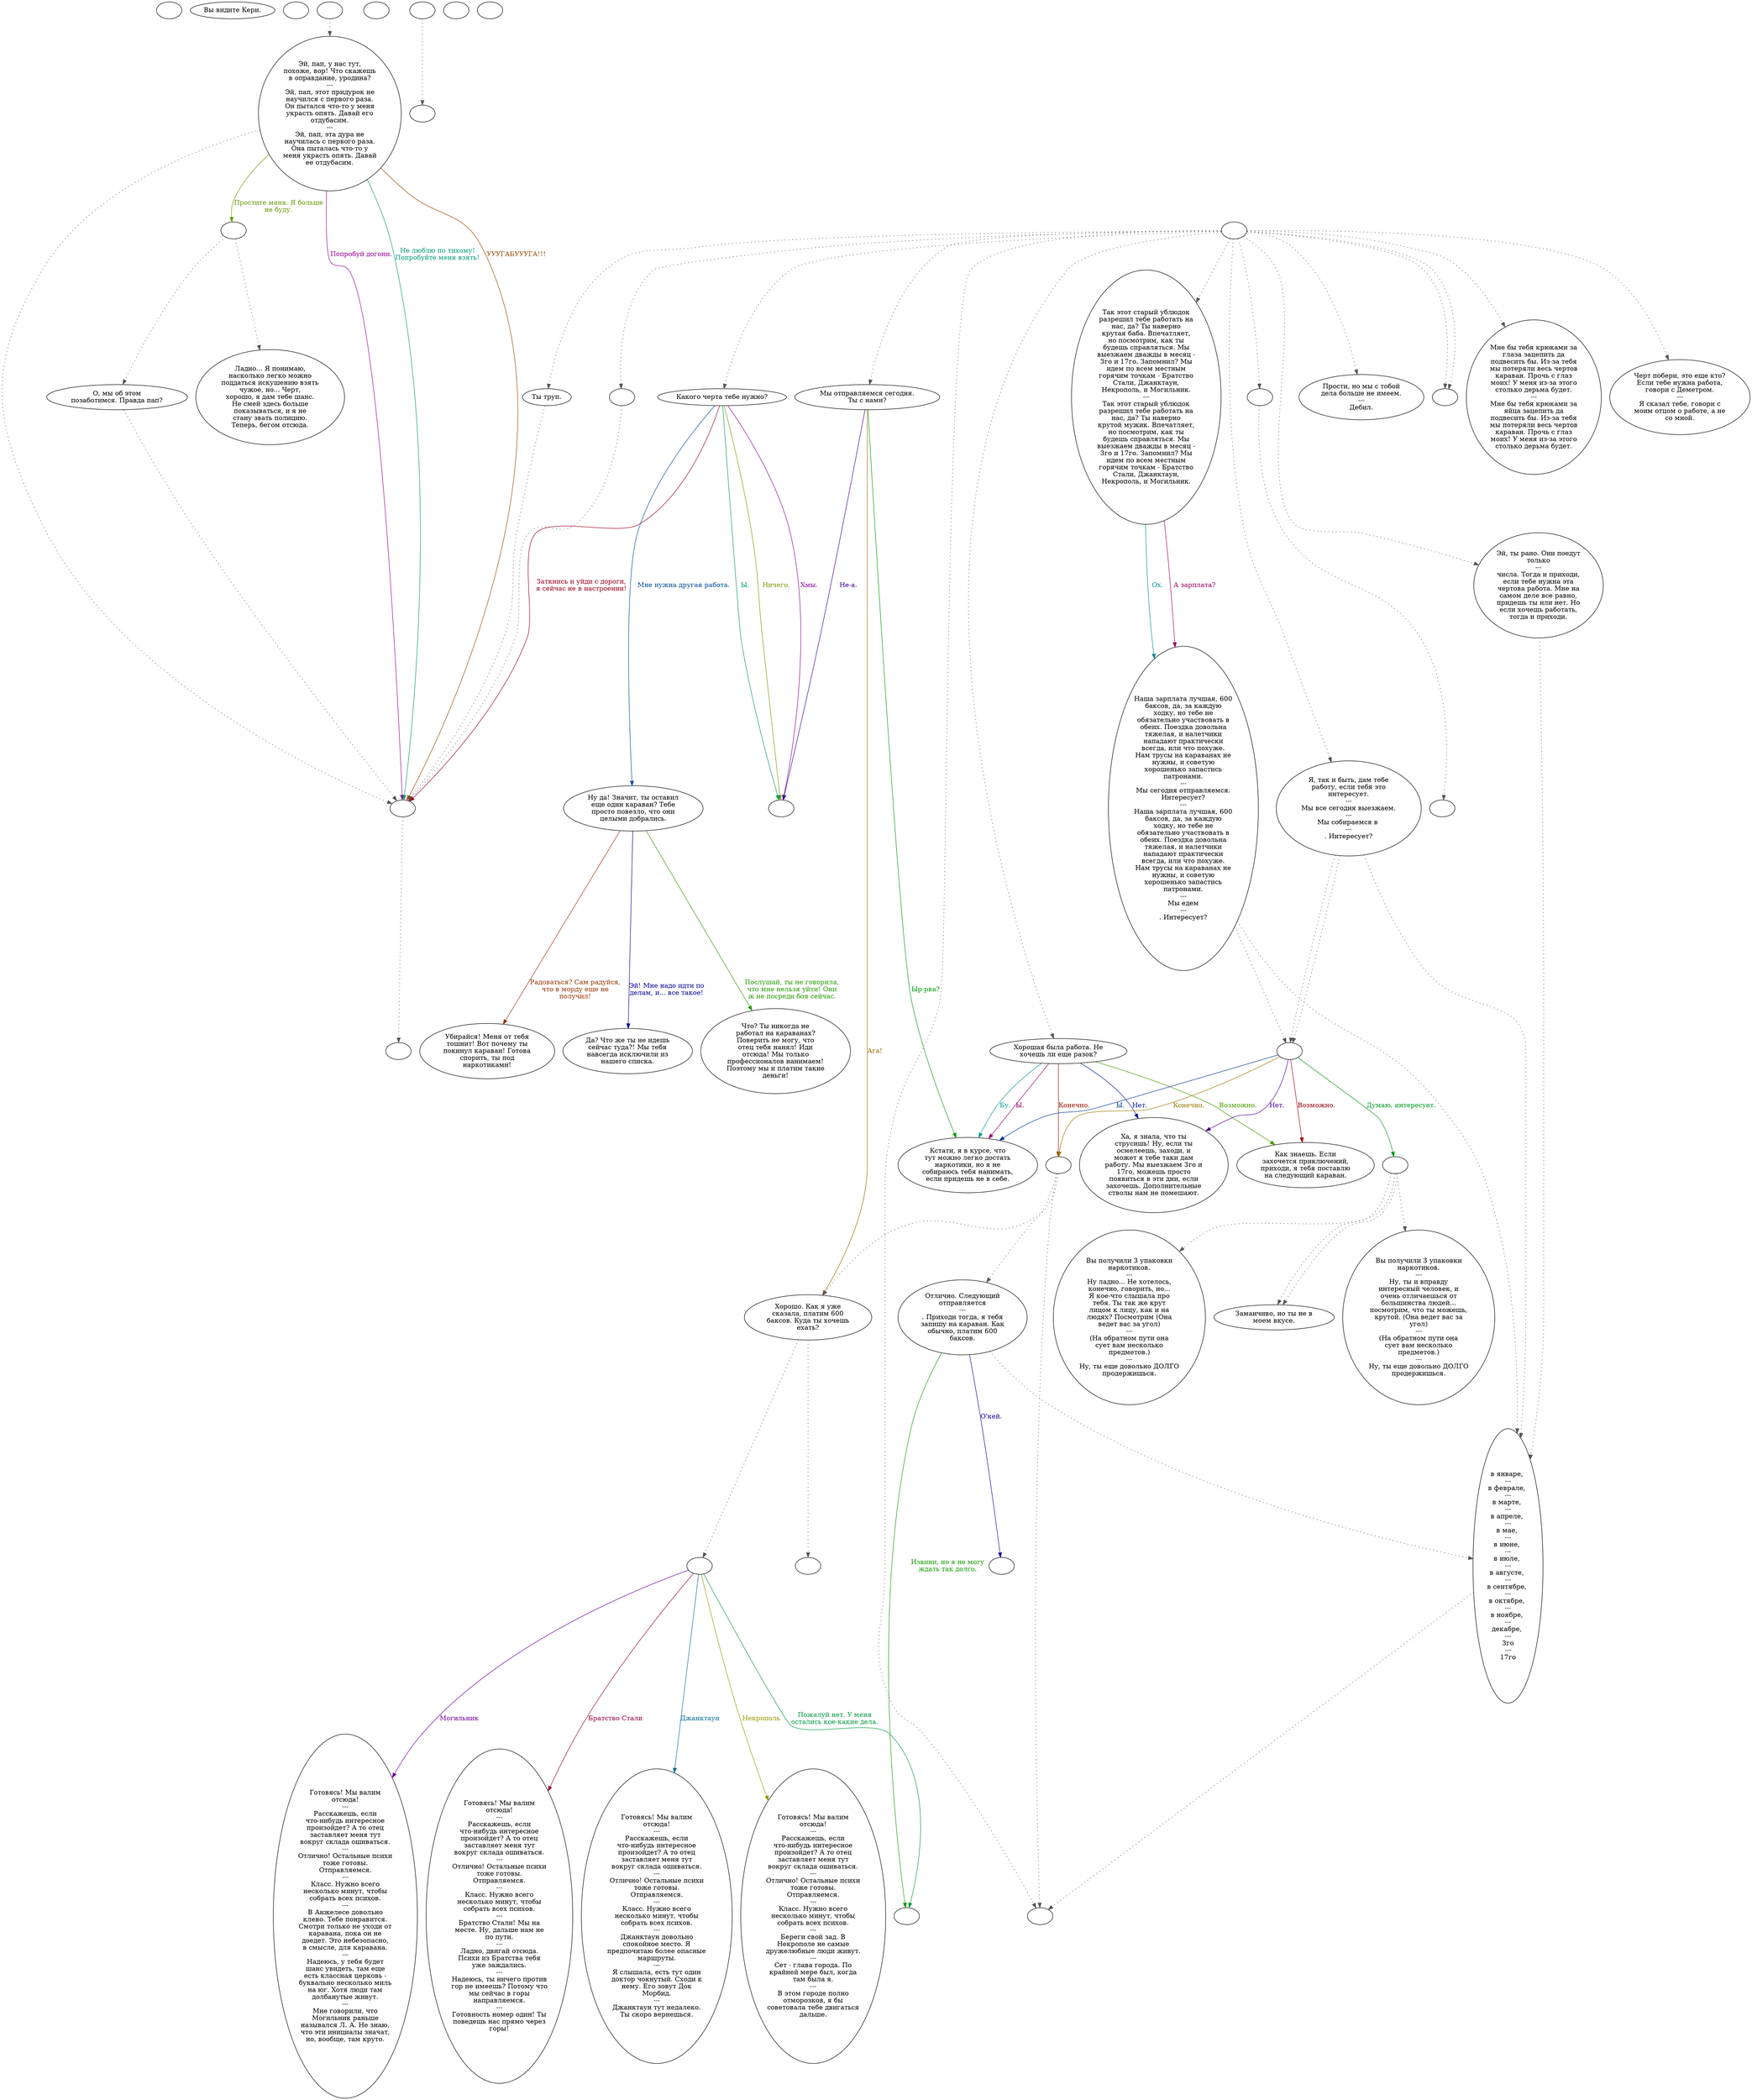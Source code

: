 digraph keri {
  "start" [style=filled       fillcolor="#FFFFFF"       color="#000000"]
  "start" [label=""]
  "look_at_p_proc" [style=filled       fillcolor="#FFFFFF"       color="#000000"]
  "look_at_p_proc" [label="Вы видите Кери."]
  "critter_p_proc" [style=filled       fillcolor="#FFFFFF"       color="#000000"]
  "critter_p_proc" [label=""]
  "pickup_p_proc" [style=filled       fillcolor="#FFFFFF"       color="#000000"]
  "pickup_p_proc" -> "Keri10" [style=dotted color="#555555"]
  "pickup_p_proc" [label=""]
  "talk_p_proc" [style=filled       fillcolor="#FFFFFF"       color="#000000"]
  "talk_p_proc" -> "get_reaction" [style=dotted color="#555555"]
  "talk_p_proc" -> "RecalcDate" [style=dotted color="#555555"]
  "talk_p_proc" -> "Keri13" [style=dotted color="#555555"]
  "talk_p_proc" -> "Keri14" [style=dotted color="#555555"]
  "talk_p_proc" -> "Keri15" [style=dotted color="#555555"]
  "talk_p_proc" -> "BottomReact" [style=dotted color="#555555"]
  "talk_p_proc" -> "Keri19" [style=dotted color="#555555"]
  "talk_p_proc" -> "BottomReact" [style=dotted color="#555555"]
  "talk_p_proc" -> "Keri35" [style=dotted color="#555555"]
  "talk_p_proc" -> "Keri00" [style=dotted color="#555555"]
  "talk_p_proc" -> "Keri27" [style=dotted color="#555555"]
  "talk_p_proc" -> "Keri01" [style=dotted color="#555555"]
  "talk_p_proc" -> "Keri03" [style=dotted color="#555555"]
  "talk_p_proc" -> "Keri28" [style=dotted color="#555555"]
  "talk_p_proc" -> "Keri29" [style=dotted color="#555555"]
  "talk_p_proc" [label=""]
  "destroy_p_proc" [style=filled       fillcolor="#FFFFFF"       color="#000000"]
  "destroy_p_proc" [label=""]
  "timed_event_p_proc" [style=filled       fillcolor="#FFFFFF"       color="#000000"]
  "timed_event_p_proc" -> "SendAroundHouse" [style=dotted color="#555555"]
  "timed_event_p_proc" [label=""]
  "damage_p_proc" [style=filled       fillcolor="#FFFFFF"       color="#000000"]
  "damage_p_proc" [label=""]
  "map_enter_p_proc" [style=filled       fillcolor="#FFFFFF"       color="#000000"]
  "map_enter_p_proc" [label=""]
  "combat" [style=filled       fillcolor="#FFFFFF"       color="#000000"]
  "combat" [label=""]
  "Keri00" [style=filled       fillcolor="#FFFFFF"       color="#000000"]
  "Keri00" [label="Черт побери, это еще кто?\nЕсли тебе нужна работа,\nговори с Деметром.\n---\nЯ сказал тебе, говори с\nмоим отцом о работе, а не\nсо мной."]
  "Keri01" [style=filled       fillcolor="#FFFFFF"       color="#000000"]
  "Keri01" [label="Так этот старый ублюдок\nразрешил тебе работать на\nнас, да? Ты наверно\nкрутая баба. Впечатляет,\nно посмотрим, как ты\nбудешь справляться. Мы\nвыезжаем дважды в месяц -\n3го и 17го. Запомнил? Мы\nидем по всем местным\nгорячим точкам - Братство\nСтали, Джанктаун,\nНекрополь, и Могильник.\n---\nТак этот старый ублюдок\nразрешил тебе работать на\nнас, да? Ты наверно\nкрутой мужик. Впечатляет,\nно посмотрим, как ты\nбудешь справляться. Мы\nвыезжаем дважды в месяц -\n3го и 17го. Запомнил? Мы\nидем по всем местным\nгорячим точкам - Братство\nСтали, Джанктаун,\nНекрополь, и Могильник."]
  "Keri01" -> "Keri02" [label="А зарплата?" color="#99005F" fontcolor="#99005F"]
  "Keri01" -> "Keri02" [label="Ох." color="#008C99" fontcolor="#008C99"]
  "Keri02" [style=filled       fillcolor="#FFFFFF"       color="#000000"]
  "Keri02" -> "RecalcDateString" [style=dotted color="#555555"]
  "Keri02" -> "Keri04" [style=dotted color="#555555"]
  "Keri02" [label="Наша зарплата лучшая, 600\nбаксов, да, за каждую\nходку, но тебе не\nобязательно участвовать в\nобеих. Поездка довольна\nтяжелая, и налетчики\nнападают практически\nвсегда, или что похуже.\nНам трусы на караванах не\nнужны, и советую\nхорошенько запастись\nпатронами.\n---\nМы сегодня отправляемся.\nИнтересует?\n---\nНаша зарплата лучшая, 600\nбаксов, да, за каждую\nходку, но тебе не\nобязательно участвовать в\nобеих. Поездка довольна\nтяжелая, и налетчики\nнападают практически\nвсегда, или что похуже.\nНам трусы на караванах не\nнужны, и советую\nхорошенько запастись\nпатронами.\n---\n Мы едем \n---\n. Интересует?"]
  "Keri03" [style=filled       fillcolor="#FFFFFF"       color="#000000"]
  "Keri03" -> "RecalcDateString" [style=dotted color="#555555"]
  "Keri03" -> "Keri04" [style=dotted color="#555555"]
  "Keri03" -> "Keri04" [style=dotted color="#555555"]
  "Keri03" [label="Я, так и быть, дам тебе\nработу, если тебя это\nинтересует.\n---\nМы все сегодня выезжаем.\n---\nМы собираемся в \n---\n. Интересует?"]
  "Keri04" [style=filled       fillcolor="#FFFFFF"       color="#000000"]
  "Keri04" [label=""]
  "Keri04" -> "Keri04a" [label="Конечно." color="#997A00" fontcolor="#997A00"]
  "Keri04" -> "Keri05" [label="Нет." color="#4D0099" fontcolor="#4D0099"]
  "Keri04" -> "Keri04b" [label="Думаю, интересует." color="#009921" fontcolor="#009921"]
  "Keri04" -> "Keri06" [label="Возможно." color="#99000C" fontcolor="#99000C"]
  "Keri04" -> "Keri07" [label="Ы." color="#003999" fontcolor="#003999"]
  "Keri04a" [style=filled       fillcolor="#FFFFFF"       color="#000000"]
  "Keri04a" -> "RecalcDate" [style=dotted color="#555555"]
  "Keri04a" -> "Keri17" [style=dotted color="#555555"]
  "Keri04a" -> "Keri18" [style=dotted color="#555555"]
  "Keri04a" [label=""]
  "Keri04b" [style=filled       fillcolor="#FFFFFF"       color="#000000"]
  "Keri04b" -> "Keri08" [style=dotted color="#555555"]
  "Keri04b" -> "Keri16" [style=dotted color="#555555"]
  "Keri04b" -> "Keri09" [style=dotted color="#555555"]
  "Keri04b" -> "Keri16" [style=dotted color="#555555"]
  "Keri04b" [label=""]
  "Keri05" [style=filled       fillcolor="#FFFFFF"       color="#000000"]
  "Keri05" [label="Ха, я знала, что ты\nструсишь! Ну, если ты\nосмелеешь, заходи, и\nможет я тебе таки дам\nработу. Мы выезжаем 3го и\n17го, можешь просто\nпоявиться в эти дни, если\nзахочешь. Дополнительные\nстволы нам не помешают."]
  "Keri06" [style=filled       fillcolor="#FFFFFF"       color="#000000"]
  "Keri06" [label="Как знаешь. Если\nзахочется приключений,\nприходи, я тебя поставлю\nна следующий караван."]
  "Keri07" [style=filled       fillcolor="#FFFFFF"       color="#000000"]
  "Keri07" [label="Кстати, я в курсе, что\nтут можно легко достать\nнаркотики, но я не\nсобираюсь тебя нанимать,\nесли придешь не в себе."]
  "Keri08" [style=filled       fillcolor="#FFFFFF"       color="#000000"]
  "Keri08" [label="Вы получили 3 упаковки\nнаркотиков.\n---\nНу ладно... Не хотелось,\nконечно, говорить, но...\nЯ кое-что слышала про\nтебя. Ты так же крут\nлицом к лицу, как и на\nлюдях? Посмотрим (Она\nведет вас за угол)\n---\n(На обратном пути она\nсует вам несколько\nпредметов.)\n---\nНу, ты еще довольно ДОЛГО\nпродержишься."]
  "Keri09" [style=filled       fillcolor="#FFFFFF"       color="#000000"]
  "Keri09" [label="Вы получили 3 упаковки\nнаркотиков.\n---\nНу, ты и вправду\nинтересный человек, и\nочень отличаешься от\nбольшинства людей...\nпосмотрим, что ты можешь,\nкрутой. (Она ведет вас за\nугол)\n---\n(На обратном пути она\nсует вам несколько\nпредметов.)\n---\nНу, ты еще довольно ДОЛГО\nпродержишься."]
  "Keri10" [style=filled       fillcolor="#FFFFFF"       color="#000000"]
  "Keri10" -> "KeriCombat" [style=dotted color="#555555"]
  "Keri10" [label="Эй, пап, у нас тут,\nпохоже, вор! Что скажешь\nв оправдание, уродина?\n---\nЭй, пап, этот придурок не\nнаучился с первого раза.\nОн пытался что-то у меня\nукрасть опять. Давай его\nотдубасим.\n---\nЭй, пап, эта дура не\nнаучилась с первого раза.\nОна пыталась что-то у\nменя украсть опять. Давай\nее отдубасим."]
  "Keri10" -> "Keri10a" [label="Простите меня. Я больше\nне буду." color="#659900" fontcolor="#659900"]
  "Keri10" -> "KeriCombat" [label="Попробуй догони." color="#990092" fontcolor="#990092"]
  "Keri10" -> "KeriCombat" [label="Не люблю по тихому!\nПопробуйте меня взять!" color="#009973" fontcolor="#009973"]
  "Keri10" -> "KeriCombat" [label="УУУГАБУУУГА!!!" color="#994700" fontcolor="#994700"]
  "Keri10a" [style=filled       fillcolor="#FFFFFF"       color="#000000"]
  "Keri10a" -> "Keri11" [style=dotted color="#555555"]
  "Keri10a" -> "Keri12" [style=dotted color="#555555"]
  "Keri10a" [label=""]
  "Keri11" [style=filled       fillcolor="#FFFFFF"       color="#000000"]
  "Keri11" [label="Ладно... Я понимаю,\nнасколько легко можно\nподдаться искушению взять\nчужое, но... Черт,\nхорошо, я дам тебе шанс.\nНе смей здесь больше\nпоказываться, и я не\nстану звать полицию.\nТеперь, бегом отсюда."]
  "Keri12" [style=filled       fillcolor="#FFFFFF"       color="#000000"]
  "Keri12" -> "KeriCombat" [style=dotted color="#555555"]
  "Keri12" [label="О, мы об этом\nпозаботимся. Правда пап?"]
  "Keri13" [style=filled       fillcolor="#FFFFFF"       color="#000000"]
  "Keri13" -> "KeriCombat" [style=dotted color="#555555"]
  "Keri13" [label="Ты труп."]
  "Keri14" [style=filled       fillcolor="#FFFFFF"       color="#000000"]
  "Keri14" -> "KeriCombat" [style=dotted color="#555555"]
  "Keri14" [label=""]
  "Keri15" [style=filled       fillcolor="#FFFFFF"       color="#000000"]
  "Keri15" [label="Прости, но мы с тобой\nдела больше не имеем.\n---\nДебил."]
  "Keri16" [style=filled       fillcolor="#FFFFFF"       color="#000000"]
  "Keri16" [label="Заманчиво, но ты не в\nмоем вкусе."]
  "Keri17" [style=filled       fillcolor="#FFFFFF"       color="#000000"]
  "Keri17" -> "Keri33" [style=dotted color="#555555"]
  "Keri17" -> "Keri20" [style=dotted color="#555555"]
  "Keri17" [label="Хорошо. Как я уже\nсказала, платим 600\nбаксов. Куда ты хочешь\nехать?"]
  "Keri18" [style=filled       fillcolor="#FFFFFF"       color="#000000"]
  "Keri18" -> "RecalcDateString" [style=dotted color="#555555"]
  "Keri18" [label="Отлично. Следующий\nотправляется\n---\n. Приходи тогда, я тебя\nзапишу на караван. Как\nобычно, платим 600\nбаксов."]
  "Keri18" -> "Keri30" [label="О'кей. " color="#1A0099" fontcolor="#1A0099"]
  "Keri18" -> "Keri34" [label="Извини, но я не могу\nждать так долго." color="#139900" fontcolor="#139900"]
  "Keri19" [style=filled       fillcolor="#FFFFFF"       color="#000000"]
  "Keri19" [label="Мне бы тебя крюками за\nглаза зацепить да\nподвесить бы. Из-за тебя\nмы потеряли весь чертов\nкараван. Прочь с глаз\nмоих! У меня из-за этого\nстолько дерьма будет.\n---\nМне бы тебя крюками за\nяйца зацепить да\nподвесить бы. Из-за тебя\nмы потеряли весь чертов\nкараван. Прочь с глаз\nмоих! У меня из-за этого\nстолько дерьма будет."]
  "Keri20" [style=filled       fillcolor="#FFFFFF"       color="#000000"]
  "Keri20" [label=""]
  "Keri20" -> "Keri21a" [label="Братство Стали" color="#99003F" fontcolor="#99003F"]
  "Keri20" -> "Keri21b" [label="Джанктаун" color="#006C99" fontcolor="#006C99"]
  "Keri20" -> "Keri21c" [label="Некрополь" color="#999900" fontcolor="#999900"]
  "Keri20" -> "Keri21d" [label="Могильник" color="#6D0099" fontcolor="#6D0099"]
  "Keri20" -> "Keri34" [label="Пожалуй нет. У меня\nостались кое-какие дела." color="#009940" fontcolor="#009940"]
  "Keri21a" [style=filled       fillcolor="#FFFFFF"       color="#000000"]
  "Keri21a" [label="Готовясь! Мы валим\nотсюда!\n---\nРасскажешь, если\nчто-нибудь интересное\nпроизойдет? А то отец\nзаставляет меня тут\nвокруг склада ошиваться.\n---\nОтлично! Остальные психи\nтоже готовы.\nОтправляемся.\n---\nКласс. Нужно всего\nнесколько минут, чтобы\nсобрать всех психов.\n---\nБратство Стали! Мы на\nместе. Ну, дальше нам не\nпо пути.\n---\nЛадно, двигай отсюда.\nПсихи из Братства тебя\nуже заждались.\n---\nНадеюсь, ты ничего против\nгор не имеешь? Потому что\nмы сейчас в горы\nнаправляемся.\n---\nГотовность номер один! Ты\nповедешь нас прямо через\nгоры!"]
  "Keri21b" [style=filled       fillcolor="#FFFFFF"       color="#000000"]
  "Keri21b" [label="Готовясь! Мы валим\nотсюда!\n---\nРасскажешь, если\nчто-нибудь интересное\nпроизойдет? А то отец\nзаставляет меня тут\nвокруг склада ошиваться.\n---\nОтлично! Остальные психи\nтоже готовы.\nОтправляемся.\n---\nКласс. Нужно всего\nнесколько минут, чтобы\nсобрать всех психов.\n---\nДжанктаун довольно\nспокойное место. Я\nпредпочитаю более опасные\nмаршруты.\n---\nЯ слышала, есть тут один\nдоктор чокнутый. Сходи к\nнему. Его зовут Док\nМорбид.\n---\nДжанктаун тут недалеко.\nТы скоро вернешься."]
  "Keri21c" [style=filled       fillcolor="#FFFFFF"       color="#000000"]
  "Keri21c" [label="Готовясь! Мы валим\nотсюда!\n---\nРасскажешь, если\nчто-нибудь интересное\nпроизойдет? А то отец\nзаставляет меня тут\nвокруг склада ошиваться.\n---\nОтлично! Остальные психи\nтоже готовы.\nОтправляемся.\n---\nКласс. Нужно всего\nнесколько минут, чтобы\nсобрать всех психов.\n---\nБереги свой зад. В\nНекрополе не самые\nдружелюбные люди живут.\n---\nСет - глава города. По\nкрайней мере был, когда\nтам была я.\n---\nВ этом городе полно\nотморозков, я бы\nсоветовала тебе двигаться\nдальше."]
  "Keri21d" [style=filled       fillcolor="#FFFFFF"       color="#000000"]
  "Keri21d" [label="Готовясь! Мы валим\nотсюда!\n---\nРасскажешь, если\nчто-нибудь интересное\nпроизойдет? А то отец\nзаставляет меня тут\nвокруг склада ошиваться.\n---\nОтлично! Остальные психи\nтоже готовы.\nОтправляемся.\n---\nКласс. Нужно всего\nнесколько минут, чтобы\nсобрать всех психов.\n---\nВ Анжелесе довольно\nклево. Тебе понравится.\nСмотри только не уходи от\nкаравана, пока он не\nдоедет. Это небезопасно,\nв смысле, для каравана.\n---\nНадеюсь, у тебя будет\nшанс увидеть, там еще\nесть классная церковь -\nбуквально несколько миль\nна юг. Хотя люди там\nдолбанутые живут.\n---\nМне говорили, что\nМогильник раньше\nназывался Л. А. Не знаю,\nчто эти инициалы значат,\nно, вообще, там круто."]
  "Keri27" [style=filled       fillcolor="#FFFFFF"       color="#000000"]
  "Keri27" [label="Хорошая была работа. Не\nхочешь ли еще разок?"]
  "Keri27" -> "Keri04a" [label="Конечно." color="#991400" fontcolor="#991400"]
  "Keri27" -> "Keri05" [label="Нет." color="#001999" fontcolor="#001999"]
  "Keri27" -> "Keri06" [label="Возможно." color="#469900" fontcolor="#469900"]
  "Keri27" -> "Keri07" [label="Ы." color="#990072" fontcolor="#990072"]
  "Keri27" -> "Keri07" [label="Бу." color="#009993" fontcolor="#009993"]
  "Keri28" [style=filled       fillcolor="#FFFFFF"       color="#000000"]
  "Keri28" [label="Мы отправляемся сегодня.\nТы с нами?"]
  "Keri28" -> "Keri17" [label="Ага!" color="#996600" fontcolor="#996600"]
  "Keri28" -> "KeriEnd" [label="Не-а." color="#3A0099" fontcolor="#3A0099"]
  "Keri28" -> "Keri07" [label="Ыр-рва?" color="#00990D" fontcolor="#00990D"]
  "Keri29" [style=filled       fillcolor="#FFFFFF"       color="#000000"]
  "Keri29" -> "RecalcDateString" [style=dotted color="#555555"]
  "Keri29" [label="Эй, ты рано. Они поедут\nтолько\n---\nчисла. Тогда и приходи,\nесли тебе нужна эта\nчертова работа. Мне на\nсамом деле все равно,\nпридешь ты или нет. Но\nесли хочешь работать,\nтогда и приходи."]
  "Keri30" [style=filled       fillcolor="#FFFFFF"       color="#000000"]
  "Keri30" [label=""]
  "Keri33" [style=filled       fillcolor="#FFFFFF"       color="#000000"]
  "Keri33" [label=""]
  "Keri34" [style=filled       fillcolor="#FFFFFF"       color="#000000"]
  "Keri34" [label=""]
  "Keri35" [style=filled       fillcolor="#FFFFFF"       color="#000000"]
  "Keri35" [label="Какого черта тебе нужно?"]
  "Keri35" -> "KeriCombat" [label="Заткнись и уйди с дороги,\nя сейчас не в настроении!" color="#990020" fontcolor="#990020"]
  "Keri35" -> "Keri36" [label="Мне нужна другая работа." color="#004C99" fontcolor="#004C99"]
  "Keri35" -> "KeriEnd" [label="Ничего." color="#799900" fontcolor="#799900"]
  "Keri35" -> "KeriEnd" [label="Хмы." color="#8C0099" fontcolor="#8C0099"]
  "Keri35" -> "KeriEnd" [label="Ы." color="#009960" fontcolor="#009960"]
  "Keri36" [style=filled       fillcolor="#FFFFFF"       color="#000000"]
  "Keri36" [label="Ну да! Значит, ты оставил\nеще один караван? Тебе\nпросто повезло, что они\nцелыми добрались."]
  "Keri36" -> "Keri37" [label="Радоваться? Сам радуйся,\nчто в морду еще не\nполучил!" color="#993300" fontcolor="#993300"]
  "Keri36" -> "Keri38" [label="Эй! Мне надо идти по\nделам, и... все такое!" color="#060099" fontcolor="#060099"]
  "Keri36" -> "Keri39" [label="Послушай, ты не говорила,\nчто мне нельзя уйти! Они\nж не посреди боя сейчас." color="#269900" fontcolor="#269900"]
  "Keri37" [style=filled       fillcolor="#FFFFFF"       color="#000000"]
  "Keri37" [label="Убирайся! Меня от тебя\nтошнит! Вот почему ты\nпокинул караван! Готова\nспорить, ты под\nнаркотиками!"]
  "Keri38" [style=filled       fillcolor="#FFFFFF"       color="#000000"]
  "Keri38" [label="Да? Что же ты не идешь\nсейчас туда?! Мы тебя\nнавсегда исключили из\nнашего списка."]
  "Keri39" [style=filled       fillcolor="#FFFFFF"       color="#000000"]
  "Keri39" [label="Что? Ты никогда не\nработал на караванах?\nПоверить не могу, что\nотец тебя нанял! Иди\nотсюда! Мы только\nпрофессионалов нанимаем!\nПоэтому мы и платим такие\nденьги!"]
  "KeriEnd" [style=filled       fillcolor="#FFFFFF"       color="#000000"]
  "KeriEnd" [label=""]
  "KeriCombat" [style=filled       fillcolor="#FFFFFF"       color="#000000"]
  "KeriCombat" -> "combat" [style=dotted color="#555555"]
  "KeriCombat" [label=""]
  "RecalcDate" [style=filled       fillcolor="#FFFFFF"       color="#000000"]
  "RecalcDate" [label=""]
  "RecalcDateString" [style=filled       fillcolor="#FFFFFF"       color="#000000"]
  "RecalcDateString" -> "RecalcDate" [style=dotted color="#555555"]
  "RecalcDateString" [label="в январе, \n---\nв феврале, \n---\nв марте, \n---\nв апреле, \n---\nв мае, \n---\nв июне, \n---\nв июле, \n---\nв августе, \n---\nв сентябре, \n---\nв октябре, \n---\nв ноябре, \n---\nдекабре, \n---\n3го\n---\n17го"]
  "SendAroundHouse" [style=filled       fillcolor="#FFFFFF"       color="#000000"]
  "SendAroundHouse" [label=""]
  "get_reaction" [style=filled       fillcolor="#FFFFFF"       color="#000000"]
  "get_reaction" -> "ReactToLevel" [style=dotted color="#555555"]
  "get_reaction" [label=""]
  "ReactToLevel" [style=filled       fillcolor="#FFFFFF"       color="#000000"]
  "ReactToLevel" [label=""]
  "BottomReact" [style=filled       fillcolor="#FFFFFF"       color="#000000"]
  "BottomReact" [label=""]
}